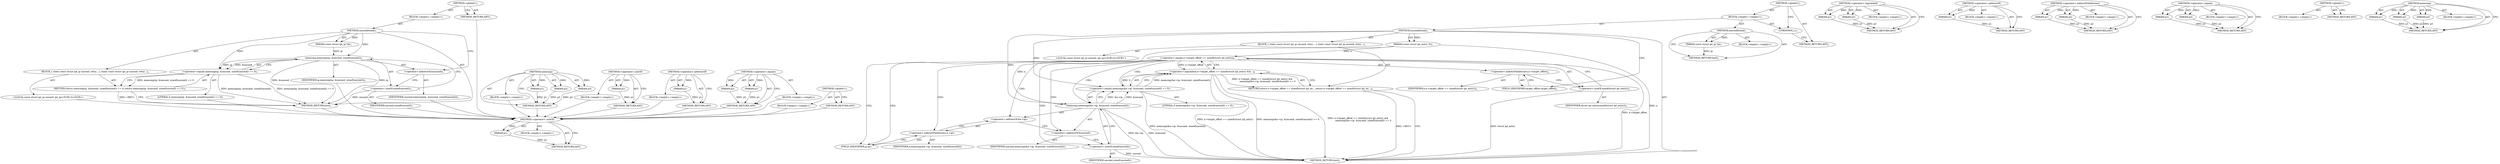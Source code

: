 digraph "memcmp" {
vulnerable_6 [label=<(METHOD,&lt;global&gt;)<SUB>1</SUB>>];
vulnerable_7 [label=<(BLOCK,&lt;empty&gt;,&lt;empty&gt;)<SUB>1</SUB>>];
vulnerable_8 [label=<(METHOD,unconditional)<SUB>1</SUB>>];
vulnerable_9 [label=<(PARAM,const struct ipt_ip *ip)<SUB>1</SUB>>];
vulnerable_10 [label=<(BLOCK,{
 	static const struct ipt_ip uncond;
 
	retur...,{
 	static const struct ipt_ip uncond;
 
	retur...)<SUB>2</SUB>>];
vulnerable_11 [label="<(LOCAL,const struct ipt_ip uncond: ipt_ip)<SUB>3</SUB>>"];
vulnerable_12 [label=<(RETURN,return memcmp(ip, &amp;uncond, sizeof(uncond)) == 0;,return memcmp(ip, &amp;uncond, sizeof(uncond)) == 0;)<SUB>5</SUB>>];
vulnerable_13 [label=<(&lt;operator&gt;.equals,memcmp(ip, &amp;uncond, sizeof(uncond)) == 0)<SUB>5</SUB>>];
vulnerable_14 [label=<(memcmp,memcmp(ip, &amp;uncond, sizeof(uncond)))<SUB>5</SUB>>];
vulnerable_15 [label=<(IDENTIFIER,ip,memcmp(ip, &amp;uncond, sizeof(uncond)))<SUB>5</SUB>>];
vulnerable_16 [label=<(&lt;operator&gt;.addressOf,&amp;uncond)<SUB>5</SUB>>];
vulnerable_17 [label=<(IDENTIFIER,uncond,memcmp(ip, &amp;uncond, sizeof(uncond)))<SUB>5</SUB>>];
vulnerable_18 [label=<(&lt;operator&gt;.sizeOf,sizeof(uncond))<SUB>5</SUB>>];
vulnerable_19 [label=<(IDENTIFIER,uncond,sizeof(uncond))<SUB>5</SUB>>];
vulnerable_20 [label=<(LITERAL,0,memcmp(ip, &amp;uncond, sizeof(uncond)) == 0)<SUB>5</SUB>>];
vulnerable_21 [label=<(METHOD_RETURN,bool)<SUB>1</SUB>>];
vulnerable_23 [label=<(METHOD_RETURN,ANY)<SUB>1</SUB>>];
vulnerable_49 [label=<(METHOD,memcmp)>];
vulnerable_50 [label=<(PARAM,p1)>];
vulnerable_51 [label=<(PARAM,p2)>];
vulnerable_52 [label=<(PARAM,p3)>];
vulnerable_53 [label=<(BLOCK,&lt;empty&gt;,&lt;empty&gt;)>];
vulnerable_54 [label=<(METHOD_RETURN,ANY)>];
vulnerable_59 [label=<(METHOD,&lt;operator&gt;.sizeOf)>];
vulnerable_60 [label=<(PARAM,p1)>];
vulnerable_61 [label=<(BLOCK,&lt;empty&gt;,&lt;empty&gt;)>];
vulnerable_62 [label=<(METHOD_RETURN,ANY)>];
vulnerable_55 [label=<(METHOD,&lt;operator&gt;.addressOf)>];
vulnerable_56 [label=<(PARAM,p1)>];
vulnerable_57 [label=<(BLOCK,&lt;empty&gt;,&lt;empty&gt;)>];
vulnerable_58 [label=<(METHOD_RETURN,ANY)>];
vulnerable_44 [label=<(METHOD,&lt;operator&gt;.equals)>];
vulnerable_45 [label=<(PARAM,p1)>];
vulnerable_46 [label=<(PARAM,p2)>];
vulnerable_47 [label=<(BLOCK,&lt;empty&gt;,&lt;empty&gt;)>];
vulnerable_48 [label=<(METHOD_RETURN,ANY)>];
vulnerable_38 [label=<(METHOD,&lt;global&gt;)<SUB>1</SUB>>];
vulnerable_39 [label=<(BLOCK,&lt;empty&gt;,&lt;empty&gt;)>];
vulnerable_40 [label=<(METHOD_RETURN,ANY)>];
fixed_79 [label=<(METHOD,&lt;operator&gt;.sizeOf)>];
fixed_80 [label=<(PARAM,p1)>];
fixed_81 [label=<(BLOCK,&lt;empty&gt;,&lt;empty&gt;)>];
fixed_82 [label=<(METHOD_RETURN,ANY)>];
fixed_6 [label=<(METHOD,&lt;global&gt;)<SUB>1</SUB>>];
fixed_7 [label=<(BLOCK,&lt;empty&gt;,&lt;empty&gt;)<SUB>1</SUB>>];
fixed_8 [label=<(METHOD,unconditional)<SUB>1</SUB>>];
fixed_9 [label=<(PARAM,const struct ipt_ip *ip)<SUB>1</SUB>>];
fixed_10 [label=<(BLOCK,&lt;empty&gt;,&lt;empty&gt;)>];
fixed_11 [label=<(METHOD_RETURN,bool)<SUB>1</SUB>>];
fixed_13 [label=<(UNKNOWN,),))<SUB>1</SUB>>];
fixed_14 [label=<(METHOD,unconditional)<SUB>2</SUB>>];
fixed_15 [label=<(PARAM,const struct ipt_entry *e)<SUB>2</SUB>>];
fixed_16 [label=<(BLOCK,{
 	static const struct ipt_ip uncond;
 
	retur...,{
 	static const struct ipt_ip uncond;
 
	retur...)<SUB>3</SUB>>];
fixed_17 [label="<(LOCAL,const struct ipt_ip uncond: ipt_ip)<SUB>4</SUB>>"];
fixed_18 [label=<(RETURN,return e-&gt;target_offset == sizeof(struct ipt_en...,return e-&gt;target_offset == sizeof(struct ipt_en...)<SUB>6</SUB>>];
fixed_19 [label=<(&lt;operator&gt;.logicalAnd,e-&gt;target_offset == sizeof(struct ipt_entry) &amp;&amp;...)<SUB>6</SUB>>];
fixed_20 [label=<(&lt;operator&gt;.equals,e-&gt;target_offset == sizeof(struct ipt_entry))<SUB>6</SUB>>];
fixed_21 [label=<(&lt;operator&gt;.indirectFieldAccess,e-&gt;target_offset)<SUB>6</SUB>>];
fixed_22 [label=<(IDENTIFIER,e,e-&gt;target_offset == sizeof(struct ipt_entry))<SUB>6</SUB>>];
fixed_23 [label=<(FIELD_IDENTIFIER,target_offset,target_offset)<SUB>6</SUB>>];
fixed_24 [label=<(&lt;operator&gt;.sizeOf,sizeof(struct ipt_entry))<SUB>6</SUB>>];
fixed_25 [label=<(IDENTIFIER,struct ipt_entry,sizeof(struct ipt_entry))<SUB>6</SUB>>];
fixed_26 [label=<(&lt;operator&gt;.equals,memcmp(&amp;e-&gt;ip, &amp;uncond, sizeof(uncond)) == 0)<SUB>7</SUB>>];
fixed_27 [label=<(memcmp,memcmp(&amp;e-&gt;ip, &amp;uncond, sizeof(uncond)))<SUB>7</SUB>>];
fixed_28 [label=<(&lt;operator&gt;.addressOf,&amp;e-&gt;ip)<SUB>7</SUB>>];
fixed_29 [label=<(&lt;operator&gt;.indirectFieldAccess,e-&gt;ip)<SUB>7</SUB>>];
fixed_30 [label=<(IDENTIFIER,e,memcmp(&amp;e-&gt;ip, &amp;uncond, sizeof(uncond)))<SUB>7</SUB>>];
fixed_31 [label=<(FIELD_IDENTIFIER,ip,ip)<SUB>7</SUB>>];
fixed_32 [label=<(&lt;operator&gt;.addressOf,&amp;uncond)<SUB>7</SUB>>];
fixed_33 [label=<(IDENTIFIER,uncond,memcmp(&amp;e-&gt;ip, &amp;uncond, sizeof(uncond)))<SUB>7</SUB>>];
fixed_34 [label=<(&lt;operator&gt;.sizeOf,sizeof(uncond))<SUB>7</SUB>>];
fixed_35 [label=<(IDENTIFIER,uncond,sizeof(uncond))<SUB>7</SUB>>];
fixed_36 [label=<(LITERAL,0,memcmp(&amp;e-&gt;ip, &amp;uncond, sizeof(uncond)) == 0)<SUB>7</SUB>>];
fixed_37 [label=<(METHOD_RETURN,bool)<SUB>2</SUB>>];
fixed_39 [label=<(METHOD_RETURN,ANY)<SUB>1</SUB>>];
fixed_64 [label=<(METHOD,&lt;operator&gt;.logicalAnd)>];
fixed_65 [label=<(PARAM,p1)>];
fixed_66 [label=<(PARAM,p2)>];
fixed_67 [label=<(BLOCK,&lt;empty&gt;,&lt;empty&gt;)>];
fixed_68 [label=<(METHOD_RETURN,ANY)>];
fixed_89 [label=<(METHOD,&lt;operator&gt;.addressOf)>];
fixed_90 [label=<(PARAM,p1)>];
fixed_91 [label=<(BLOCK,&lt;empty&gt;,&lt;empty&gt;)>];
fixed_92 [label=<(METHOD_RETURN,ANY)>];
fixed_74 [label=<(METHOD,&lt;operator&gt;.indirectFieldAccess)>];
fixed_75 [label=<(PARAM,p1)>];
fixed_76 [label=<(PARAM,p2)>];
fixed_77 [label=<(BLOCK,&lt;empty&gt;,&lt;empty&gt;)>];
fixed_78 [label=<(METHOD_RETURN,ANY)>];
fixed_69 [label=<(METHOD,&lt;operator&gt;.equals)>];
fixed_70 [label=<(PARAM,p1)>];
fixed_71 [label=<(PARAM,p2)>];
fixed_72 [label=<(BLOCK,&lt;empty&gt;,&lt;empty&gt;)>];
fixed_73 [label=<(METHOD_RETURN,ANY)>];
fixed_58 [label=<(METHOD,&lt;global&gt;)<SUB>1</SUB>>];
fixed_59 [label=<(BLOCK,&lt;empty&gt;,&lt;empty&gt;)>];
fixed_60 [label=<(METHOD_RETURN,ANY)>];
fixed_83 [label=<(METHOD,memcmp)>];
fixed_84 [label=<(PARAM,p1)>];
fixed_85 [label=<(PARAM,p2)>];
fixed_86 [label=<(PARAM,p3)>];
fixed_87 [label=<(BLOCK,&lt;empty&gt;,&lt;empty&gt;)>];
fixed_88 [label=<(METHOD_RETURN,ANY)>];
vulnerable_6 -> vulnerable_7  [key=0, label="AST: "];
vulnerable_6 -> vulnerable_23  [key=0, label="AST: "];
vulnerable_6 -> vulnerable_23  [key=1, label="CFG: "];
vulnerable_7 -> vulnerable_8  [key=0, label="AST: "];
vulnerable_8 -> vulnerable_9  [key=0, label="AST: "];
vulnerable_8 -> vulnerable_9  [key=1, label="DDG: "];
vulnerable_8 -> vulnerable_10  [key=0, label="AST: "];
vulnerable_8 -> vulnerable_21  [key=0, label="AST: "];
vulnerable_8 -> vulnerable_16  [key=0, label="CFG: "];
vulnerable_8 -> vulnerable_13  [key=0, label="DDG: "];
vulnerable_8 -> vulnerable_14  [key=0, label="DDG: "];
vulnerable_9 -> vulnerable_14  [key=0, label="DDG: ip"];
vulnerable_10 -> vulnerable_11  [key=0, label="AST: "];
vulnerable_10 -> vulnerable_12  [key=0, label="AST: "];
vulnerable_11 -> fixed_79  [key=0];
vulnerable_12 -> vulnerable_13  [key=0, label="AST: "];
vulnerable_12 -> vulnerable_21  [key=0, label="CFG: "];
vulnerable_12 -> vulnerable_21  [key=1, label="DDG: &lt;RET&gt;"];
vulnerable_13 -> vulnerable_14  [key=0, label="AST: "];
vulnerable_13 -> vulnerable_20  [key=0, label="AST: "];
vulnerable_13 -> vulnerable_12  [key=0, label="CFG: "];
vulnerable_13 -> vulnerable_12  [key=1, label="DDG: memcmp(ip, &amp;uncond, sizeof(uncond)) == 0"];
vulnerable_13 -> vulnerable_21  [key=0, label="DDG: memcmp(ip, &amp;uncond, sizeof(uncond))"];
vulnerable_13 -> vulnerable_21  [key=1, label="DDG: memcmp(ip, &amp;uncond, sizeof(uncond)) == 0"];
vulnerable_14 -> vulnerable_15  [key=0, label="AST: "];
vulnerable_14 -> vulnerable_16  [key=0, label="AST: "];
vulnerable_14 -> vulnerable_18  [key=0, label="AST: "];
vulnerable_14 -> vulnerable_13  [key=0, label="CFG: "];
vulnerable_14 -> vulnerable_13  [key=1, label="DDG: ip"];
vulnerable_14 -> vulnerable_13  [key=2, label="DDG: &amp;uncond"];
vulnerable_14 -> vulnerable_21  [key=0, label="DDG: ip"];
vulnerable_14 -> vulnerable_21  [key=1, label="DDG: &amp;uncond"];
vulnerable_15 -> fixed_79  [key=0];
vulnerable_16 -> vulnerable_17  [key=0, label="AST: "];
vulnerable_16 -> vulnerable_18  [key=0, label="CFG: "];
vulnerable_17 -> fixed_79  [key=0];
vulnerable_18 -> vulnerable_19  [key=0, label="AST: "];
vulnerable_18 -> vulnerable_14  [key=0, label="CFG: "];
vulnerable_18 -> vulnerable_21  [key=0, label="DDG: uncond"];
vulnerable_19 -> fixed_79  [key=0];
vulnerable_20 -> fixed_79  [key=0];
vulnerable_21 -> fixed_79  [key=0];
vulnerable_23 -> fixed_79  [key=0];
vulnerable_49 -> vulnerable_50  [key=0, label="AST: "];
vulnerable_49 -> vulnerable_50  [key=1, label="DDG: "];
vulnerable_49 -> vulnerable_53  [key=0, label="AST: "];
vulnerable_49 -> vulnerable_51  [key=0, label="AST: "];
vulnerable_49 -> vulnerable_51  [key=1, label="DDG: "];
vulnerable_49 -> vulnerable_54  [key=0, label="AST: "];
vulnerable_49 -> vulnerable_54  [key=1, label="CFG: "];
vulnerable_49 -> vulnerable_52  [key=0, label="AST: "];
vulnerable_49 -> vulnerable_52  [key=1, label="DDG: "];
vulnerable_50 -> vulnerable_54  [key=0, label="DDG: p1"];
vulnerable_51 -> vulnerable_54  [key=0, label="DDG: p2"];
vulnerable_52 -> vulnerable_54  [key=0, label="DDG: p3"];
vulnerable_53 -> fixed_79  [key=0];
vulnerable_54 -> fixed_79  [key=0];
vulnerable_59 -> vulnerable_60  [key=0, label="AST: "];
vulnerable_59 -> vulnerable_60  [key=1, label="DDG: "];
vulnerable_59 -> vulnerable_61  [key=0, label="AST: "];
vulnerable_59 -> vulnerable_62  [key=0, label="AST: "];
vulnerable_59 -> vulnerable_62  [key=1, label="CFG: "];
vulnerable_60 -> vulnerable_62  [key=0, label="DDG: p1"];
vulnerable_61 -> fixed_79  [key=0];
vulnerable_62 -> fixed_79  [key=0];
vulnerable_55 -> vulnerable_56  [key=0, label="AST: "];
vulnerable_55 -> vulnerable_56  [key=1, label="DDG: "];
vulnerable_55 -> vulnerable_57  [key=0, label="AST: "];
vulnerable_55 -> vulnerable_58  [key=0, label="AST: "];
vulnerable_55 -> vulnerable_58  [key=1, label="CFG: "];
vulnerable_56 -> vulnerable_58  [key=0, label="DDG: p1"];
vulnerable_57 -> fixed_79  [key=0];
vulnerable_58 -> fixed_79  [key=0];
vulnerable_44 -> vulnerable_45  [key=0, label="AST: "];
vulnerable_44 -> vulnerable_45  [key=1, label="DDG: "];
vulnerable_44 -> vulnerable_47  [key=0, label="AST: "];
vulnerable_44 -> vulnerable_46  [key=0, label="AST: "];
vulnerable_44 -> vulnerable_46  [key=1, label="DDG: "];
vulnerable_44 -> vulnerable_48  [key=0, label="AST: "];
vulnerable_44 -> vulnerable_48  [key=1, label="CFG: "];
vulnerable_45 -> vulnerable_48  [key=0, label="DDG: p1"];
vulnerable_46 -> vulnerable_48  [key=0, label="DDG: p2"];
vulnerable_47 -> fixed_79  [key=0];
vulnerable_48 -> fixed_79  [key=0];
vulnerable_38 -> vulnerable_39  [key=0, label="AST: "];
vulnerable_38 -> vulnerable_40  [key=0, label="AST: "];
vulnerable_38 -> vulnerable_40  [key=1, label="CFG: "];
vulnerable_39 -> fixed_79  [key=0];
vulnerable_40 -> fixed_79  [key=0];
fixed_79 -> fixed_80  [key=0, label="AST: "];
fixed_79 -> fixed_80  [key=1, label="DDG: "];
fixed_79 -> fixed_81  [key=0, label="AST: "];
fixed_79 -> fixed_82  [key=0, label="AST: "];
fixed_79 -> fixed_82  [key=1, label="CFG: "];
fixed_80 -> fixed_82  [key=0, label="DDG: p1"];
fixed_6 -> fixed_7  [key=0, label="AST: "];
fixed_6 -> fixed_39  [key=0, label="AST: "];
fixed_6 -> fixed_13  [key=0, label="CFG: "];
fixed_7 -> fixed_8  [key=0, label="AST: "];
fixed_7 -> fixed_13  [key=0, label="AST: "];
fixed_7 -> fixed_14  [key=0, label="AST: "];
fixed_8 -> fixed_9  [key=0, label="AST: "];
fixed_8 -> fixed_9  [key=1, label="DDG: "];
fixed_8 -> fixed_10  [key=0, label="AST: "];
fixed_8 -> fixed_11  [key=0, label="AST: "];
fixed_8 -> fixed_11  [key=1, label="CFG: "];
fixed_9 -> fixed_11  [key=0, label="DDG: ip"];
fixed_13 -> fixed_39  [key=0, label="CFG: "];
fixed_14 -> fixed_15  [key=0, label="AST: "];
fixed_14 -> fixed_15  [key=1, label="DDG: "];
fixed_14 -> fixed_16  [key=0, label="AST: "];
fixed_14 -> fixed_37  [key=0, label="AST: "];
fixed_14 -> fixed_23  [key=0, label="CFG: "];
fixed_14 -> fixed_26  [key=0, label="DDG: "];
fixed_14 -> fixed_27  [key=0, label="DDG: "];
fixed_15 -> fixed_37  [key=0, label="DDG: e"];
fixed_15 -> fixed_20  [key=0, label="DDG: e"];
fixed_15 -> fixed_27  [key=0, label="DDG: e"];
fixed_16 -> fixed_17  [key=0, label="AST: "];
fixed_16 -> fixed_18  [key=0, label="AST: "];
fixed_18 -> fixed_19  [key=0, label="AST: "];
fixed_18 -> fixed_37  [key=0, label="CFG: "];
fixed_18 -> fixed_37  [key=1, label="DDG: &lt;RET&gt;"];
fixed_19 -> fixed_20  [key=0, label="AST: "];
fixed_19 -> fixed_26  [key=0, label="AST: "];
fixed_19 -> fixed_18  [key=0, label="CFG: "];
fixed_19 -> fixed_18  [key=1, label="DDG: e-&gt;target_offset == sizeof(struct ipt_entry) &amp;&amp;
	       memcmp(&amp;e-&gt;ip, &amp;uncond, sizeof(uncond)) == 0"];
fixed_19 -> fixed_37  [key=0, label="DDG: e-&gt;target_offset == sizeof(struct ipt_entry)"];
fixed_19 -> fixed_37  [key=1, label="DDG: memcmp(&amp;e-&gt;ip, &amp;uncond, sizeof(uncond)) == 0"];
fixed_19 -> fixed_37  [key=2, label="DDG: e-&gt;target_offset == sizeof(struct ipt_entry) &amp;&amp;
	       memcmp(&amp;e-&gt;ip, &amp;uncond, sizeof(uncond)) == 0"];
fixed_20 -> fixed_21  [key=0, label="AST: "];
fixed_20 -> fixed_24  [key=0, label="AST: "];
fixed_20 -> fixed_19  [key=0, label="CFG: "];
fixed_20 -> fixed_19  [key=1, label="DDG: e-&gt;target_offset"];
fixed_20 -> fixed_31  [key=0, label="CFG: "];
fixed_20 -> fixed_31  [key=1, label="CDG: "];
fixed_20 -> fixed_37  [key=0, label="DDG: e-&gt;target_offset"];
fixed_20 -> fixed_29  [key=0, label="CDG: "];
fixed_20 -> fixed_34  [key=0, label="CDG: "];
fixed_20 -> fixed_32  [key=0, label="CDG: "];
fixed_20 -> fixed_26  [key=0, label="CDG: "];
fixed_20 -> fixed_28  [key=0, label="CDG: "];
fixed_20 -> fixed_27  [key=0, label="CDG: "];
fixed_21 -> fixed_22  [key=0, label="AST: "];
fixed_21 -> fixed_23  [key=0, label="AST: "];
fixed_21 -> fixed_24  [key=0, label="CFG: "];
fixed_23 -> fixed_21  [key=0, label="CFG: "];
fixed_24 -> fixed_25  [key=0, label="AST: "];
fixed_24 -> fixed_20  [key=0, label="CFG: "];
fixed_24 -> fixed_37  [key=0, label="DDG: struct ipt_entry"];
fixed_26 -> fixed_27  [key=0, label="AST: "];
fixed_26 -> fixed_36  [key=0, label="AST: "];
fixed_26 -> fixed_19  [key=0, label="CFG: "];
fixed_26 -> fixed_19  [key=1, label="DDG: memcmp(&amp;e-&gt;ip, &amp;uncond, sizeof(uncond))"];
fixed_26 -> fixed_19  [key=2, label="DDG: 0"];
fixed_26 -> fixed_37  [key=0, label="DDG: memcmp(&amp;e-&gt;ip, &amp;uncond, sizeof(uncond))"];
fixed_27 -> fixed_28  [key=0, label="AST: "];
fixed_27 -> fixed_32  [key=0, label="AST: "];
fixed_27 -> fixed_34  [key=0, label="AST: "];
fixed_27 -> fixed_26  [key=0, label="CFG: "];
fixed_27 -> fixed_26  [key=1, label="DDG: &amp;e-&gt;ip"];
fixed_27 -> fixed_26  [key=2, label="DDG: &amp;uncond"];
fixed_27 -> fixed_37  [key=0, label="DDG: &amp;e-&gt;ip"];
fixed_27 -> fixed_37  [key=1, label="DDG: &amp;uncond"];
fixed_28 -> fixed_29  [key=0, label="AST: "];
fixed_28 -> fixed_32  [key=0, label="CFG: "];
fixed_29 -> fixed_30  [key=0, label="AST: "];
fixed_29 -> fixed_31  [key=0, label="AST: "];
fixed_29 -> fixed_28  [key=0, label="CFG: "];
fixed_31 -> fixed_29  [key=0, label="CFG: "];
fixed_32 -> fixed_33  [key=0, label="AST: "];
fixed_32 -> fixed_34  [key=0, label="CFG: "];
fixed_34 -> fixed_35  [key=0, label="AST: "];
fixed_34 -> fixed_27  [key=0, label="CFG: "];
fixed_34 -> fixed_37  [key=0, label="DDG: uncond"];
fixed_64 -> fixed_65  [key=0, label="AST: "];
fixed_64 -> fixed_65  [key=1, label="DDG: "];
fixed_64 -> fixed_67  [key=0, label="AST: "];
fixed_64 -> fixed_66  [key=0, label="AST: "];
fixed_64 -> fixed_66  [key=1, label="DDG: "];
fixed_64 -> fixed_68  [key=0, label="AST: "];
fixed_64 -> fixed_68  [key=1, label="CFG: "];
fixed_65 -> fixed_68  [key=0, label="DDG: p1"];
fixed_66 -> fixed_68  [key=0, label="DDG: p2"];
fixed_89 -> fixed_90  [key=0, label="AST: "];
fixed_89 -> fixed_90  [key=1, label="DDG: "];
fixed_89 -> fixed_91  [key=0, label="AST: "];
fixed_89 -> fixed_92  [key=0, label="AST: "];
fixed_89 -> fixed_92  [key=1, label="CFG: "];
fixed_90 -> fixed_92  [key=0, label="DDG: p1"];
fixed_74 -> fixed_75  [key=0, label="AST: "];
fixed_74 -> fixed_75  [key=1, label="DDG: "];
fixed_74 -> fixed_77  [key=0, label="AST: "];
fixed_74 -> fixed_76  [key=0, label="AST: "];
fixed_74 -> fixed_76  [key=1, label="DDG: "];
fixed_74 -> fixed_78  [key=0, label="AST: "];
fixed_74 -> fixed_78  [key=1, label="CFG: "];
fixed_75 -> fixed_78  [key=0, label="DDG: p1"];
fixed_76 -> fixed_78  [key=0, label="DDG: p2"];
fixed_69 -> fixed_70  [key=0, label="AST: "];
fixed_69 -> fixed_70  [key=1, label="DDG: "];
fixed_69 -> fixed_72  [key=0, label="AST: "];
fixed_69 -> fixed_71  [key=0, label="AST: "];
fixed_69 -> fixed_71  [key=1, label="DDG: "];
fixed_69 -> fixed_73  [key=0, label="AST: "];
fixed_69 -> fixed_73  [key=1, label="CFG: "];
fixed_70 -> fixed_73  [key=0, label="DDG: p1"];
fixed_71 -> fixed_73  [key=0, label="DDG: p2"];
fixed_58 -> fixed_59  [key=0, label="AST: "];
fixed_58 -> fixed_60  [key=0, label="AST: "];
fixed_58 -> fixed_60  [key=1, label="CFG: "];
fixed_83 -> fixed_84  [key=0, label="AST: "];
fixed_83 -> fixed_84  [key=1, label="DDG: "];
fixed_83 -> fixed_87  [key=0, label="AST: "];
fixed_83 -> fixed_85  [key=0, label="AST: "];
fixed_83 -> fixed_85  [key=1, label="DDG: "];
fixed_83 -> fixed_88  [key=0, label="AST: "];
fixed_83 -> fixed_88  [key=1, label="CFG: "];
fixed_83 -> fixed_86  [key=0, label="AST: "];
fixed_83 -> fixed_86  [key=1, label="DDG: "];
fixed_84 -> fixed_88  [key=0, label="DDG: p1"];
fixed_85 -> fixed_88  [key=0, label="DDG: p2"];
fixed_86 -> fixed_88  [key=0, label="DDG: p3"];
}
